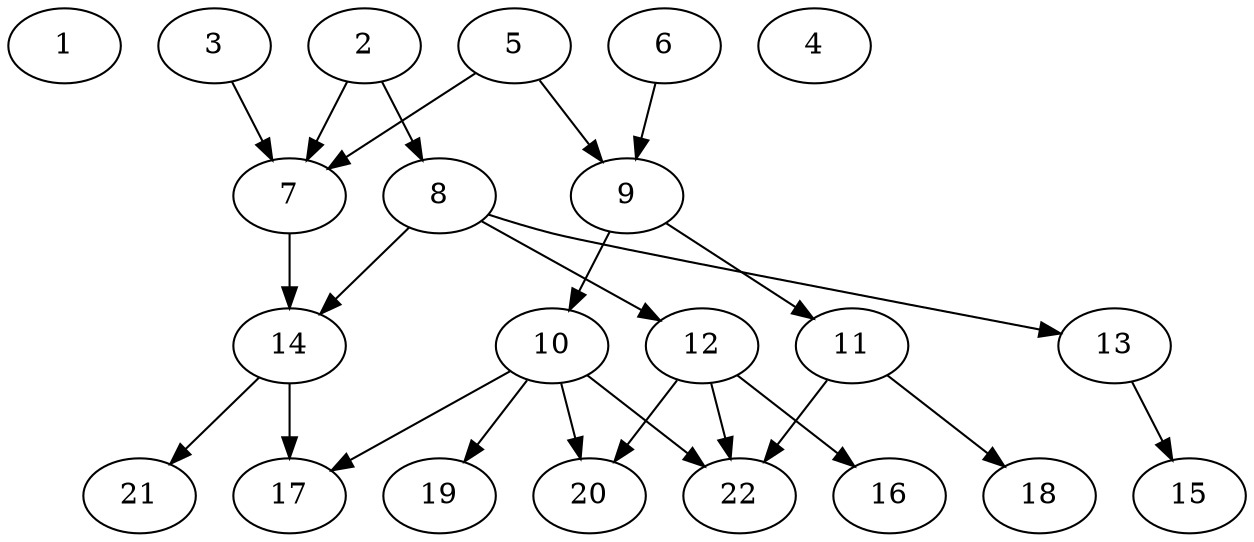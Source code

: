 // DAG (tier=2-normal, mode=compute, n=22, ccr=0.365, fat=0.648, density=0.470, regular=0.549, jump=0.189, mindata=524288, maxdata=8388608)
// DAG automatically generated by daggen at Sun Aug 24 16:33:33 2025
// /home/ermia/Project/Environments/daggen/bin/daggen --dot --ccr 0.365 --fat 0.648 --regular 0.549 --density 0.470 --jump 0.189 --mindata 524288 --maxdata 8388608 -n 22 
digraph G {
  1 [size="25278525574549908", alpha="0.08", expect_size="12639262787274954"]
  2 [size="119521919682667616", alpha="0.02", expect_size="59760959841333808"]
  2 -> 7 [size ="139161377964032"]
  2 -> 8 [size ="139161377964032"]
  3 [size="3842834184724762", alpha="0.00", expect_size="1921417092362381"]
  3 -> 7 [size ="158004464844800"]
  4 [size="815757299017869440", alpha="0.15", expect_size="407878649508934720"]
  5 [size="855340571261140992", alpha="0.05", expect_size="427670285630570496"]
  5 -> 7 [size ="7208574124032"]
  5 -> 9 [size ="7208574124032"]
  6 [size="16983288974262852", alpha="0.01", expect_size="8491644487131426"]
  6 -> 9 [size ="481852053782528"]
  7 [size="233322588382137679872", alpha="0.02", expect_size="116661294191068839936"]
  7 -> 14 [size ="303199055511552"]
  8 [size="104040729144047", alpha="0.19", expect_size="52020364572023"]
  8 -> 12 [size ="2356359987200"]
  8 -> 13 [size ="2356359987200"]
  8 -> 14 [size ="2356359987200"]
  9 [size="5952690011088371", alpha="0.17", expect_size="2976345005544185"]
  9 -> 10 [size ="100077066518528"]
  9 -> 11 [size ="100077066518528"]
  10 [size="36151655346787128", alpha="0.12", expect_size="18075827673393564"]
  10 -> 17 [size ="18201006047232"]
  10 -> 19 [size ="18201006047232"]
  10 -> 20 [size ="18201006047232"]
  10 -> 22 [size ="18201006047232"]
  11 [size="242522338829008896", alpha="0.17", expect_size="121261169414504448"]
  11 -> 18 [size ="3111175323648"]
  11 -> 22 [size ="3111175323648"]
  12 [size="235658912121416056832", alpha="0.15", expect_size="117829456060708028416"]
  12 -> 16 [size ="305219703406592"]
  12 -> 20 [size ="305219703406592"]
  12 -> 22 [size ="305219703406592"]
  13 [size="5387796092102377472", alpha="0.02", expect_size="2693898046051188736"]
  13 -> 15 [size ="24586540285952"]
  14 [size="3422143204475979", alpha="0.03", expect_size="1711071602237989"]
  14 -> 17 [size ="134083543826432"]
  14 -> 21 [size ="134083543826432"]
  15 [size="26513922459353219072", alpha="0.06", expect_size="13256961229676609536"]
  16 [size="3741084121619759104", alpha="0.10", expect_size="1870542060809879552"]
  17 [size="22200122617797172", alpha="0.01", expect_size="11100061308898586"]
  18 [size="2376135328045081", alpha="0.08", expect_size="1188067664022540"]
  19 [size="59900573852226289664", alpha="0.03", expect_size="29950286926113144832"]
  20 [size="2176010122385216", alpha="0.07", expect_size="1088005061192608"]
  21 [size="388377870336000000000", alpha="0.06", expect_size="194188935168000000000"]
  22 [size="19711707385144803328", alpha="0.12", expect_size="9855853692572401664"]
}